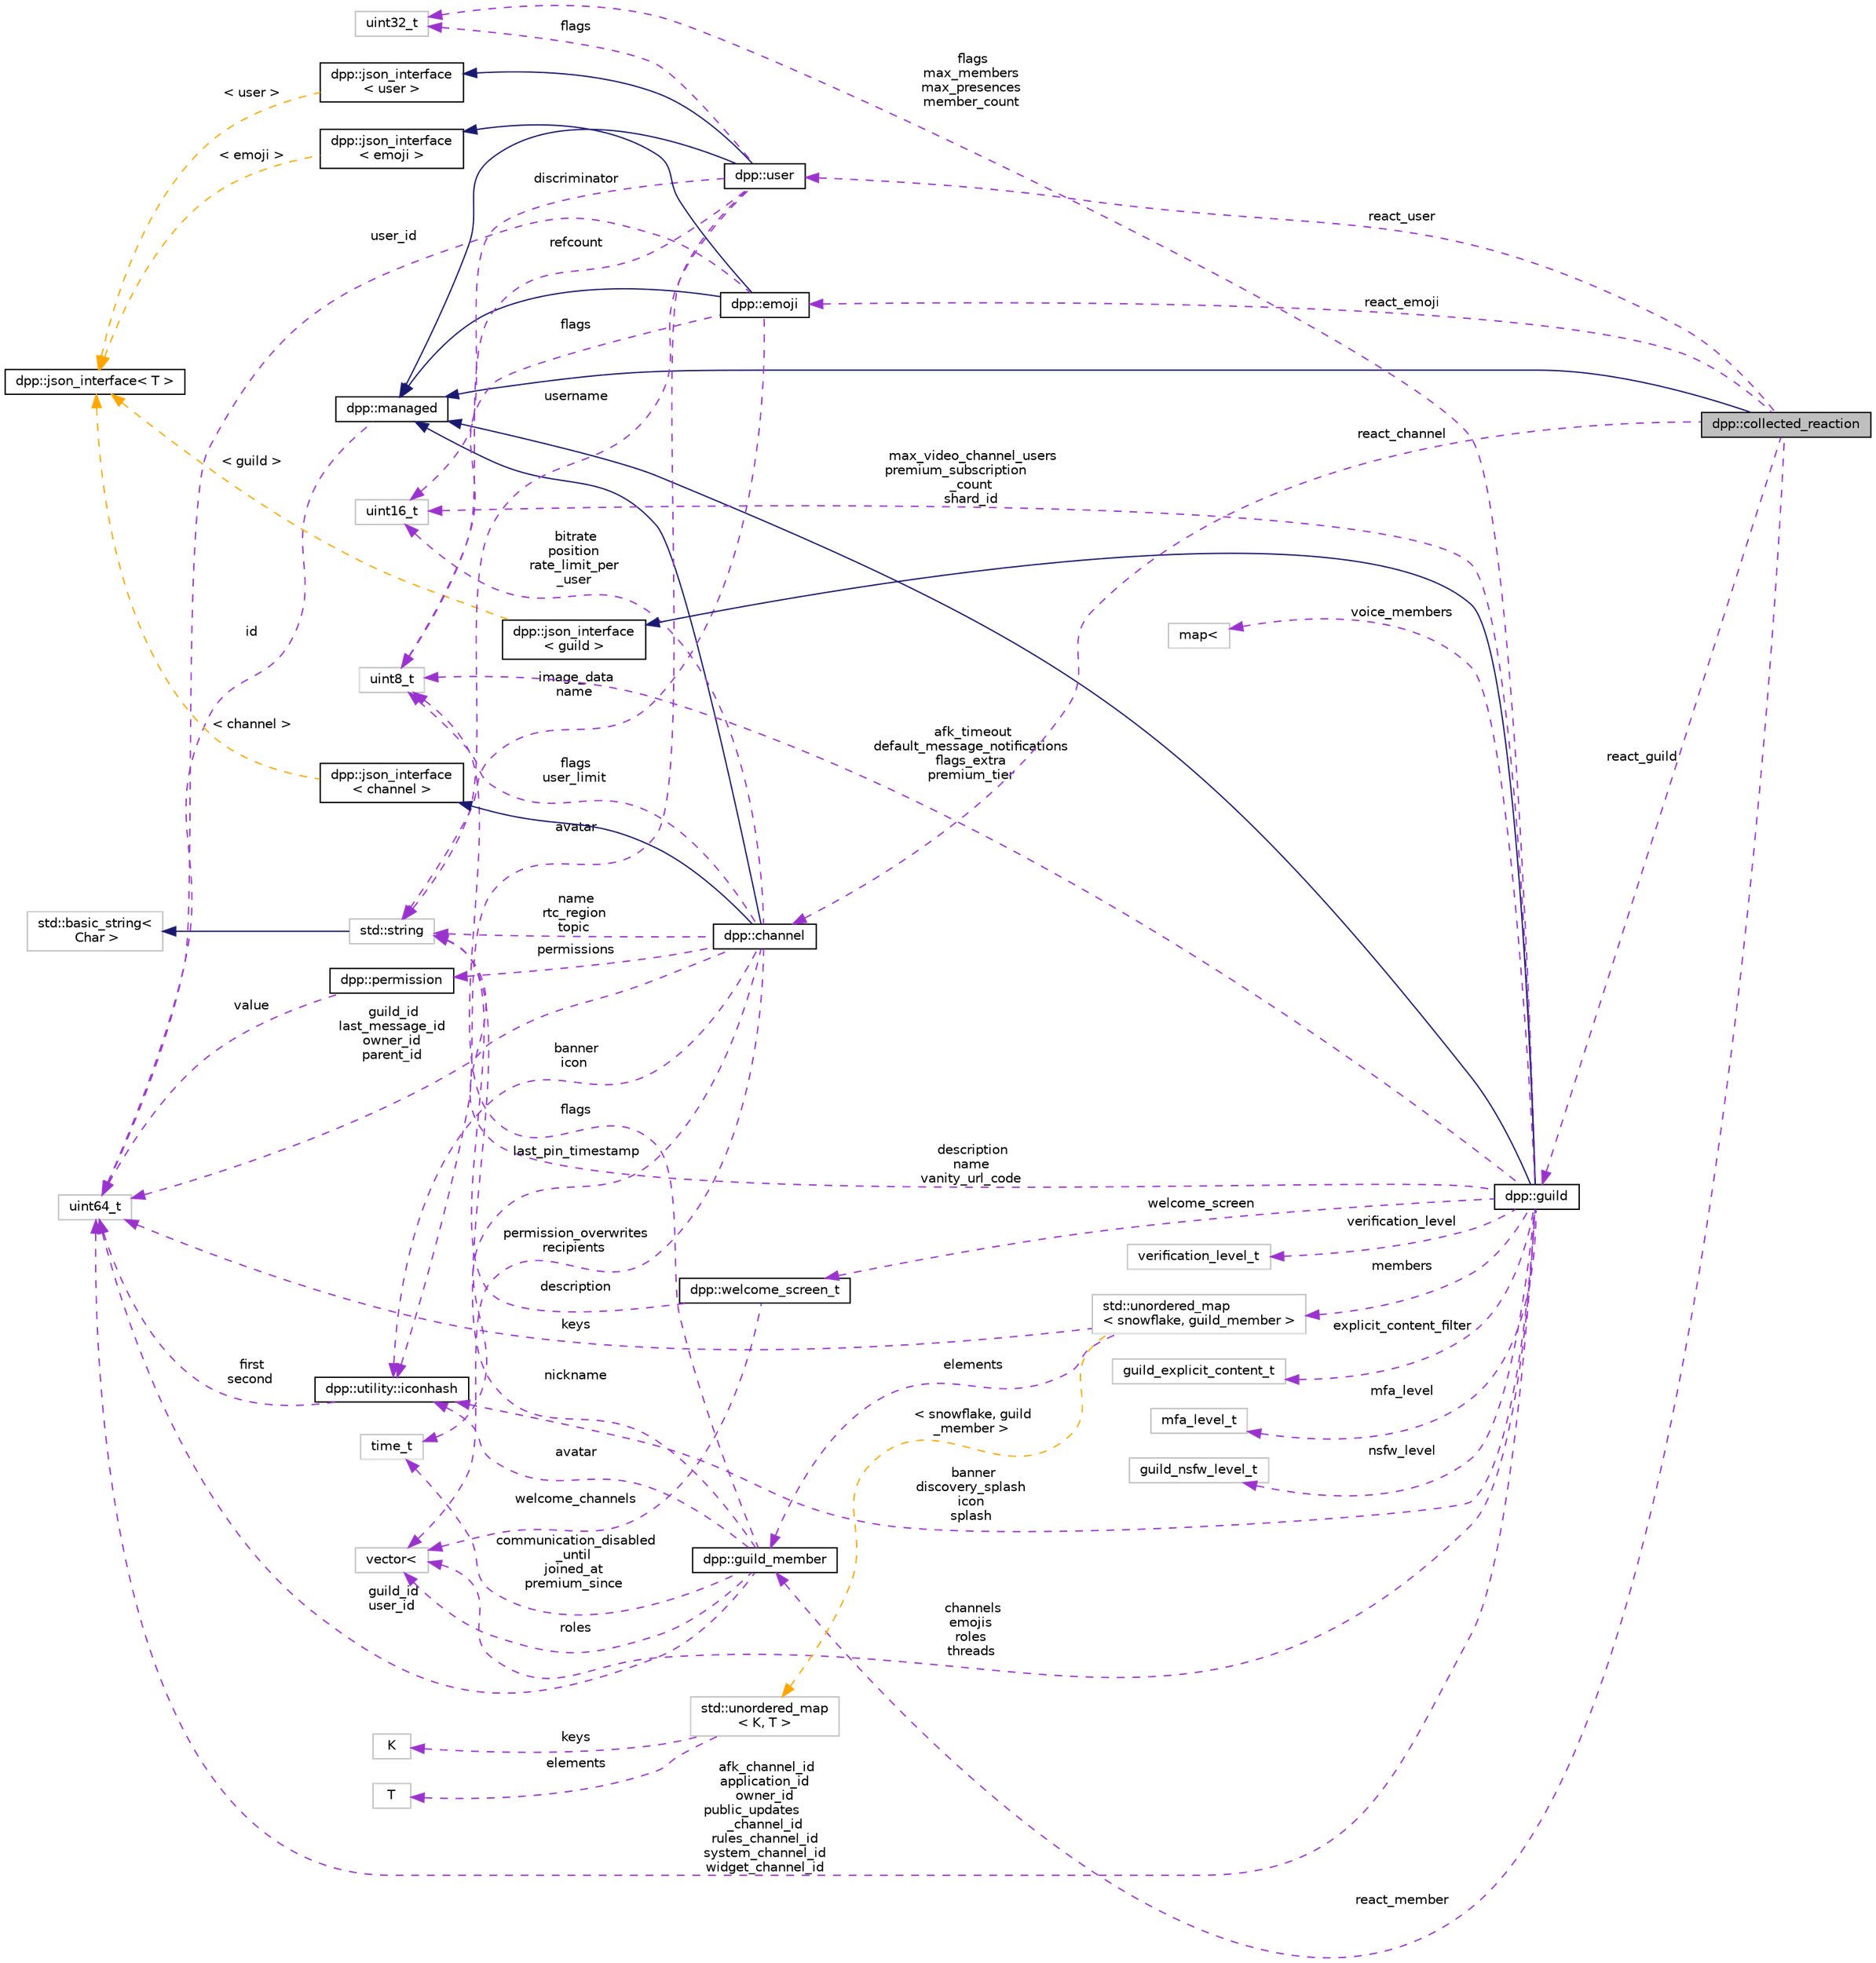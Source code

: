 digraph "dpp::collected_reaction"
{
 // INTERACTIVE_SVG=YES
 // LATEX_PDF_SIZE
  bgcolor="transparent";
  edge [fontname="Helvetica",fontsize="10",labelfontname="Helvetica",labelfontsize="10"];
  node [fontname="Helvetica",fontsize="10",shape=record];
  rankdir="LR";
  Node1 [label="dpp::collected_reaction",height=0.2,width=0.4,color="black", fillcolor="grey75", style="filled", fontcolor="black",tooltip="Represents a reaction. Can be filled for use in a collector."];
  Node2 -> Node1 [dir="back",color="midnightblue",fontsize="10",style="solid",fontname="Helvetica"];
  Node2 [label="dpp::managed",height=0.2,width=0.4,color="black",URL="$classdpp_1_1managed.html",tooltip="The managed class is the base class for various types that can be stored in a cache that are identifi..."];
  Node3 -> Node2 [dir="back",color="darkorchid3",fontsize="10",style="dashed",label=" id" ,fontname="Helvetica"];
  Node3 [label="uint64_t",height=0.2,width=0.4,color="grey75",tooltip=" "];
  Node4 -> Node1 [dir="back",color="darkorchid3",fontsize="10",style="dashed",label=" react_user" ,fontname="Helvetica"];
  Node4 [label="dpp::user",height=0.2,width=0.4,color="black",URL="$classdpp_1_1user.html",tooltip="Represents a user on discord. May or may not be a member of a dpp::guild."];
  Node2 -> Node4 [dir="back",color="midnightblue",fontsize="10",style="solid",fontname="Helvetica"];
  Node5 -> Node4 [dir="back",color="midnightblue",fontsize="10",style="solid",fontname="Helvetica"];
  Node5 [label="dpp::json_interface\l\< user \>",height=0.2,width=0.4,color="black",URL="$structdpp_1_1json__interface.html",tooltip=" "];
  Node6 -> Node5 [dir="back",color="orange",fontsize="10",style="dashed",label=" \< user \>" ,fontname="Helvetica"];
  Node6 [label="dpp::json_interface\< T \>",height=0.2,width=0.4,color="black",URL="$structdpp_1_1json__interface.html",tooltip="Represents an interface for an object that can optionally implement functions for converting to and f..."];
  Node7 -> Node4 [dir="back",color="darkorchid3",fontsize="10",style="dashed",label=" username" ,fontname="Helvetica"];
  Node7 [label="std::string",height=0.2,width=0.4,color="grey75",tooltip=" "];
  Node8 -> Node7 [dir="back",color="midnightblue",fontsize="10",style="solid",fontname="Helvetica"];
  Node8 [label="std::basic_string\<\l Char \>",height=0.2,width=0.4,color="grey75",tooltip=" "];
  Node9 -> Node4 [dir="back",color="darkorchid3",fontsize="10",style="dashed",label=" avatar" ,fontname="Helvetica"];
  Node9 [label="dpp::utility::iconhash",height=0.2,width=0.4,color="black",URL="$structdpp_1_1utility_1_1iconhash.html",tooltip="Store a 128 bit icon hash (profile picture, server icon etc) as a 128 bit binary value made of two ui..."];
  Node3 -> Node9 [dir="back",color="darkorchid3",fontsize="10",style="dashed",label=" first\nsecond" ,fontname="Helvetica"];
  Node10 -> Node4 [dir="back",color="darkorchid3",fontsize="10",style="dashed",label=" flags" ,fontname="Helvetica"];
  Node10 [label="uint32_t",height=0.2,width=0.4,color="grey75",tooltip=" "];
  Node11 -> Node4 [dir="back",color="darkorchid3",fontsize="10",style="dashed",label=" discriminator" ,fontname="Helvetica"];
  Node11 [label="uint16_t",height=0.2,width=0.4,color="grey75",tooltip=" "];
  Node12 -> Node4 [dir="back",color="darkorchid3",fontsize="10",style="dashed",label=" refcount" ,fontname="Helvetica"];
  Node12 [label="uint8_t",height=0.2,width=0.4,color="grey75",tooltip=" "];
  Node13 -> Node1 [dir="back",color="darkorchid3",fontsize="10",style="dashed",label=" react_guild" ,fontname="Helvetica"];
  Node13 [label="dpp::guild",height=0.2,width=0.4,color="black",URL="$classdpp_1_1guild.html",tooltip="Represents a guild on Discord (AKA a server)"];
  Node2 -> Node13 [dir="back",color="midnightblue",fontsize="10",style="solid",fontname="Helvetica"];
  Node14 -> Node13 [dir="back",color="midnightblue",fontsize="10",style="solid",fontname="Helvetica"];
  Node14 [label="dpp::json_interface\l\< guild \>",height=0.2,width=0.4,color="black",URL="$structdpp_1_1json__interface.html",tooltip=" "];
  Node6 -> Node14 [dir="back",color="orange",fontsize="10",style="dashed",label=" \< guild \>" ,fontname="Helvetica"];
  Node7 -> Node13 [dir="back",color="darkorchid3",fontsize="10",style="dashed",label=" description\nname\nvanity_url_code" ,fontname="Helvetica"];
  Node15 -> Node13 [dir="back",color="darkorchid3",fontsize="10",style="dashed",label=" channels\nemojis\nroles\nthreads" ,fontname="Helvetica"];
  Node15 [label="vector\<",height=0.2,width=0.4,color="grey75",tooltip=" "];
  Node16 -> Node13 [dir="back",color="darkorchid3",fontsize="10",style="dashed",label=" voice_members" ,fontname="Helvetica"];
  Node16 [label="map\<",height=0.2,width=0.4,color="grey75",tooltip=" "];
  Node17 -> Node13 [dir="back",color="darkorchid3",fontsize="10",style="dashed",label=" members" ,fontname="Helvetica"];
  Node17 [label="std::unordered_map\l\< snowflake, guild_member \>",height=0.2,width=0.4,color="grey75",tooltip=" "];
  Node3 -> Node17 [dir="back",color="darkorchid3",fontsize="10",style="dashed",label=" keys" ,fontname="Helvetica"];
  Node18 -> Node17 [dir="back",color="darkorchid3",fontsize="10",style="dashed",label=" elements" ,fontname="Helvetica"];
  Node18 [label="dpp::guild_member",height=0.2,width=0.4,color="black",URL="$classdpp_1_1guild__member.html",tooltip="Represents dpp::user membership upon a dpp::guild. This contains the user's nickname,..."];
  Node7 -> Node18 [dir="back",color="darkorchid3",fontsize="10",style="dashed",label=" nickname" ,fontname="Helvetica"];
  Node15 -> Node18 [dir="back",color="darkorchid3",fontsize="10",style="dashed",label=" roles" ,fontname="Helvetica"];
  Node3 -> Node18 [dir="back",color="darkorchid3",fontsize="10",style="dashed",label=" guild_id\nuser_id" ,fontname="Helvetica"];
  Node9 -> Node18 [dir="back",color="darkorchid3",fontsize="10",style="dashed",label=" avatar" ,fontname="Helvetica"];
  Node19 -> Node18 [dir="back",color="darkorchid3",fontsize="10",style="dashed",label=" communication_disabled\l_until\njoined_at\npremium_since" ,fontname="Helvetica"];
  Node19 [label="time_t",height=0.2,width=0.4,color="grey75",tooltip=" "];
  Node12 -> Node18 [dir="back",color="darkorchid3",fontsize="10",style="dashed",label=" flags" ,fontname="Helvetica"];
  Node20 -> Node17 [dir="back",color="orange",fontsize="10",style="dashed",label=" \< snowflake, guild\l_member \>" ,fontname="Helvetica"];
  Node20 [label="std::unordered_map\l\< K, T \>",height=0.2,width=0.4,color="grey75",tooltip=" "];
  Node21 -> Node20 [dir="back",color="darkorchid3",fontsize="10",style="dashed",label=" keys" ,fontname="Helvetica"];
  Node21 [label="K",height=0.2,width=0.4,color="grey75",tooltip=" "];
  Node22 -> Node20 [dir="back",color="darkorchid3",fontsize="10",style="dashed",label=" elements" ,fontname="Helvetica"];
  Node22 [label="T",height=0.2,width=0.4,color="grey75",tooltip=" "];
  Node23 -> Node13 [dir="back",color="darkorchid3",fontsize="10",style="dashed",label=" welcome_screen" ,fontname="Helvetica"];
  Node23 [label="dpp::welcome_screen_t",height=0.2,width=0.4,color="black",URL="$structdpp_1_1welcome__screen__t.html",tooltip="Defines a server's welcome screen."];
  Node7 -> Node23 [dir="back",color="darkorchid3",fontsize="10",style="dashed",label=" description" ,fontname="Helvetica"];
  Node15 -> Node23 [dir="back",color="darkorchid3",fontsize="10",style="dashed",label=" welcome_channels" ,fontname="Helvetica"];
  Node9 -> Node13 [dir="back",color="darkorchid3",fontsize="10",style="dashed",label=" banner\ndiscovery_splash\nicon\nsplash" ,fontname="Helvetica"];
  Node3 -> Node13 [dir="back",color="darkorchid3",fontsize="10",style="dashed",label=" afk_channel_id\napplication_id\nowner_id\npublic_updates\l_channel_id\nrules_channel_id\nsystem_channel_id\nwidget_channel_id" ,fontname="Helvetica"];
  Node10 -> Node13 [dir="back",color="darkorchid3",fontsize="10",style="dashed",label=" flags\nmax_members\nmax_presences\nmember_count" ,fontname="Helvetica"];
  Node11 -> Node13 [dir="back",color="darkorchid3",fontsize="10",style="dashed",label=" max_video_channel_users\npremium_subscription\l_count\nshard_id" ,fontname="Helvetica"];
  Node12 -> Node13 [dir="back",color="darkorchid3",fontsize="10",style="dashed",label=" afk_timeout\ndefault_message_notifications\nflags_extra\npremium_tier" ,fontname="Helvetica"];
  Node24 -> Node13 [dir="back",color="darkorchid3",fontsize="10",style="dashed",label=" verification_level" ,fontname="Helvetica"];
  Node24 [label="verification_level_t",height=0.2,width=0.4,color="grey75",tooltip=" "];
  Node25 -> Node13 [dir="back",color="darkorchid3",fontsize="10",style="dashed",label=" explicit_content_filter" ,fontname="Helvetica"];
  Node25 [label="guild_explicit_content_t",height=0.2,width=0.4,color="grey75",tooltip=" "];
  Node26 -> Node13 [dir="back",color="darkorchid3",fontsize="10",style="dashed",label=" mfa_level" ,fontname="Helvetica"];
  Node26 [label="mfa_level_t",height=0.2,width=0.4,color="grey75",tooltip=" "];
  Node27 -> Node13 [dir="back",color="darkorchid3",fontsize="10",style="dashed",label=" nsfw_level" ,fontname="Helvetica"];
  Node27 [label="guild_nsfw_level_t",height=0.2,width=0.4,color="grey75",tooltip=" "];
  Node18 -> Node1 [dir="back",color="darkorchid3",fontsize="10",style="dashed",label=" react_member" ,fontname="Helvetica"];
  Node28 -> Node1 [dir="back",color="darkorchid3",fontsize="10",style="dashed",label=" react_channel" ,fontname="Helvetica"];
  Node28 [label="dpp::channel",height=0.2,width=0.4,color="black",URL="$classdpp_1_1channel.html",tooltip="A definition of a discord channel There are one of these for every channel type except threads...."];
  Node2 -> Node28 [dir="back",color="midnightblue",fontsize="10",style="solid",fontname="Helvetica"];
  Node29 -> Node28 [dir="back",color="midnightblue",fontsize="10",style="solid",fontname="Helvetica"];
  Node29 [label="dpp::json_interface\l\< channel \>",height=0.2,width=0.4,color="black",URL="$structdpp_1_1json__interface.html",tooltip=" "];
  Node6 -> Node29 [dir="back",color="orange",fontsize="10",style="dashed",label=" \< channel \>" ,fontname="Helvetica"];
  Node7 -> Node28 [dir="back",color="darkorchid3",fontsize="10",style="dashed",label=" name\nrtc_region\ntopic" ,fontname="Helvetica"];
  Node15 -> Node28 [dir="back",color="darkorchid3",fontsize="10",style="dashed",label=" permission_overwrites\nrecipients" ,fontname="Helvetica"];
  Node9 -> Node28 [dir="back",color="darkorchid3",fontsize="10",style="dashed",label=" banner\nicon" ,fontname="Helvetica"];
  Node3 -> Node28 [dir="back",color="darkorchid3",fontsize="10",style="dashed",label=" guild_id\nlast_message_id\nowner_id\nparent_id" ,fontname="Helvetica"];
  Node19 -> Node28 [dir="back",color="darkorchid3",fontsize="10",style="dashed",label=" last_pin_timestamp" ,fontname="Helvetica"];
  Node30 -> Node28 [dir="back",color="darkorchid3",fontsize="10",style="dashed",label=" permissions" ,fontname="Helvetica"];
  Node30 [label="dpp::permission",height=0.2,width=0.4,color="black",URL="$classdpp_1_1permission.html",tooltip="Represents a permission bitmask (refer to enum dpp::permissions) which are hold in an uint64_t."];
  Node3 -> Node30 [dir="back",color="darkorchid3",fontsize="10",style="dashed",label=" value" ,fontname="Helvetica"];
  Node11 -> Node28 [dir="back",color="darkorchid3",fontsize="10",style="dashed",label=" bitrate\nposition\nrate_limit_per\l_user" ,fontname="Helvetica"];
  Node12 -> Node28 [dir="back",color="darkorchid3",fontsize="10",style="dashed",label=" flags\nuser_limit" ,fontname="Helvetica"];
  Node31 -> Node1 [dir="back",color="darkorchid3",fontsize="10",style="dashed",label=" react_emoji" ,fontname="Helvetica"];
  Node31 [label="dpp::emoji",height=0.2,width=0.4,color="black",URL="$classdpp_1_1emoji.html",tooltip="Represents an emoji for a dpp::guild."];
  Node2 -> Node31 [dir="back",color="midnightblue",fontsize="10",style="solid",fontname="Helvetica"];
  Node32 -> Node31 [dir="back",color="midnightblue",fontsize="10",style="solid",fontname="Helvetica"];
  Node32 [label="dpp::json_interface\l\< emoji \>",height=0.2,width=0.4,color="black",URL="$structdpp_1_1json__interface.html",tooltip=" "];
  Node6 -> Node32 [dir="back",color="orange",fontsize="10",style="dashed",label=" \< emoji \>" ,fontname="Helvetica"];
  Node7 -> Node31 [dir="back",color="darkorchid3",fontsize="10",style="dashed",label=" image_data\nname" ,fontname="Helvetica"];
  Node3 -> Node31 [dir="back",color="darkorchid3",fontsize="10",style="dashed",label=" user_id" ,fontname="Helvetica"];
  Node12 -> Node31 [dir="back",color="darkorchid3",fontsize="10",style="dashed",label=" flags" ,fontname="Helvetica"];
}
